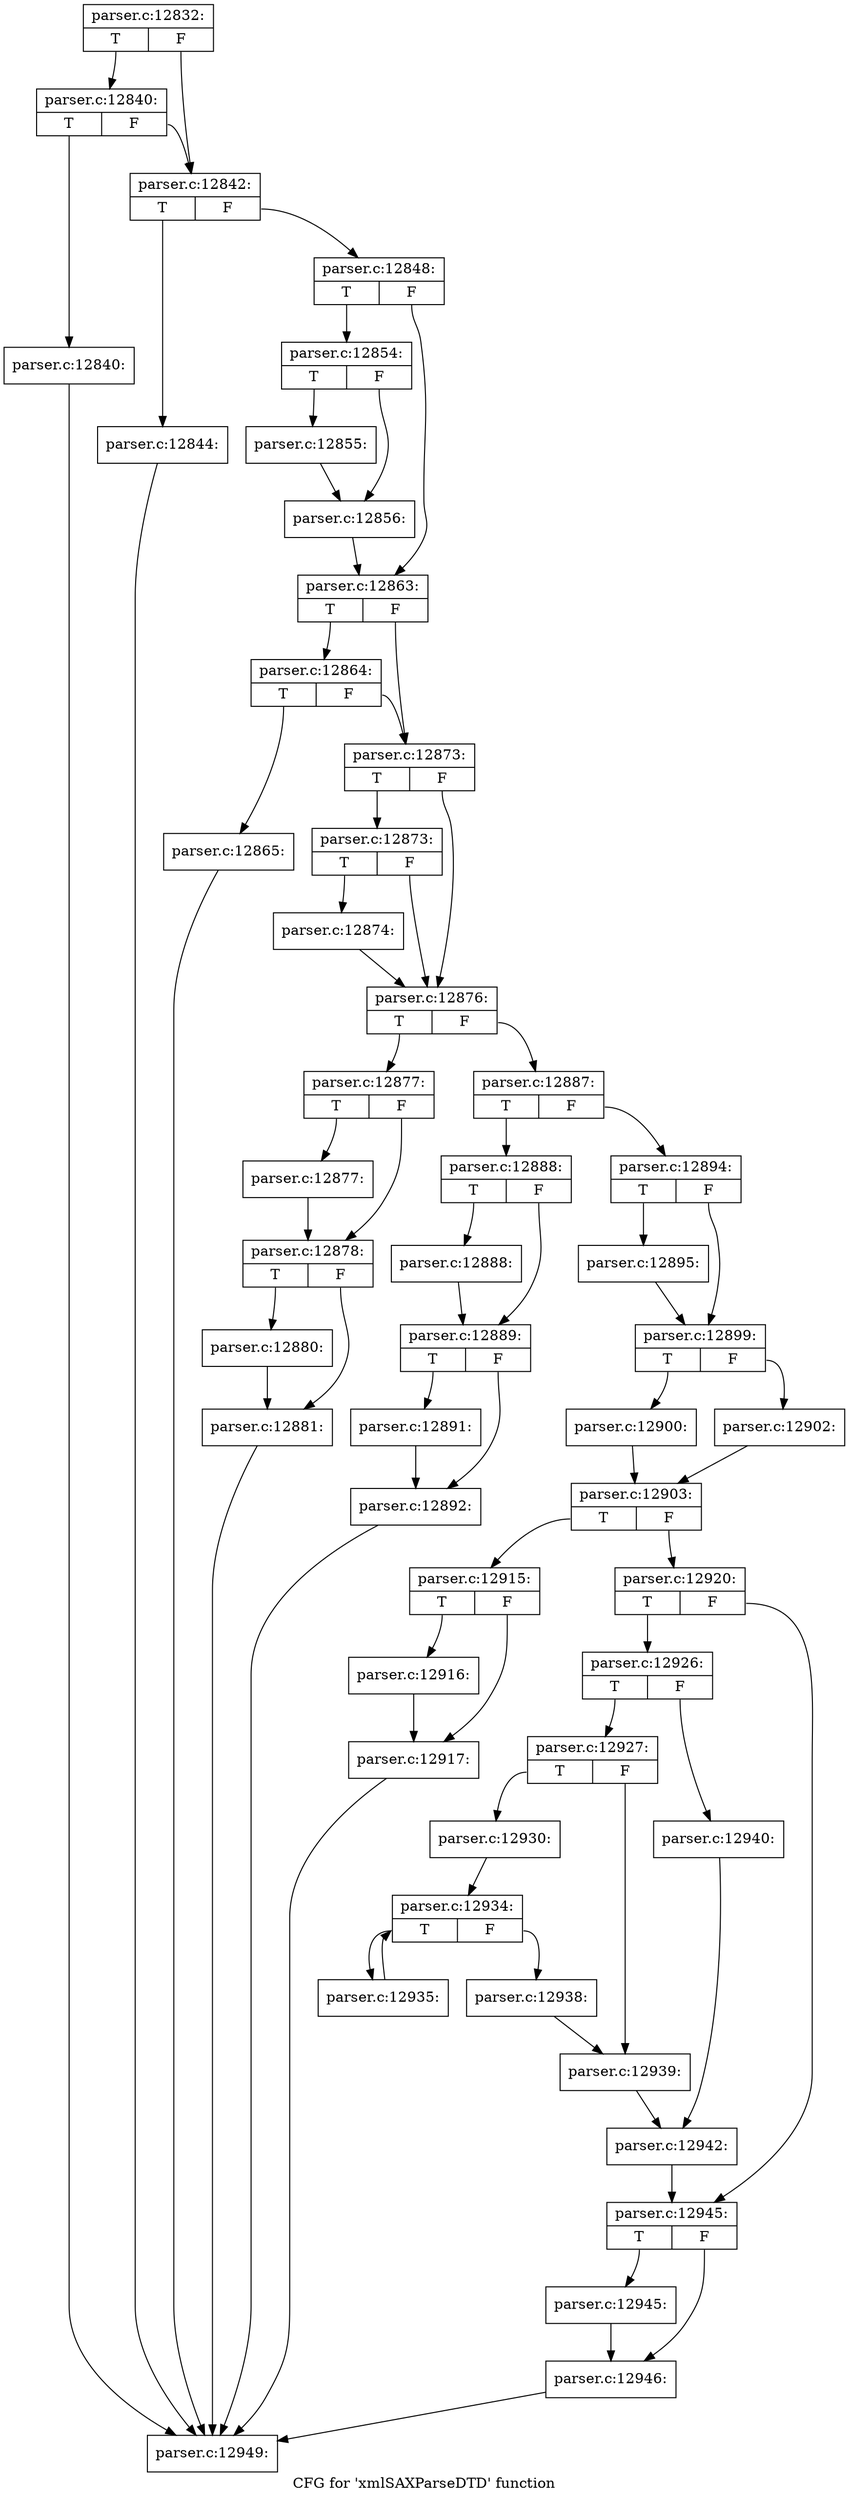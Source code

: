 digraph "CFG for 'xmlSAXParseDTD' function" {
	label="CFG for 'xmlSAXParseDTD' function";

	Node0x4947e70 [shape=record,label="{parser.c:12832:|{<s0>T|<s1>F}}"];
	Node0x4947e70:s0 -> Node0x4949ab0;
	Node0x4947e70:s1 -> Node0x4949a60;
	Node0x4949ab0 [shape=record,label="{parser.c:12840:|{<s0>T|<s1>F}}"];
	Node0x4949ab0:s0 -> Node0x4949a10;
	Node0x4949ab0:s1 -> Node0x4949a60;
	Node0x4949a10 [shape=record,label="{parser.c:12840:}"];
	Node0x4949a10 -> Node0x4930980;
	Node0x4949a60 [shape=record,label="{parser.c:12842:|{<s0>T|<s1>F}}"];
	Node0x4949a60:s0 -> Node0x494a2f0;
	Node0x4949a60:s1 -> Node0x494a340;
	Node0x494a2f0 [shape=record,label="{parser.c:12844:}"];
	Node0x494a2f0 -> Node0x4930980;
	Node0x494a340 [shape=record,label="{parser.c:12848:|{<s0>T|<s1>F}}"];
	Node0x494a340:s0 -> Node0x494ac00;
	Node0x494a340:s1 -> Node0x494ac50;
	Node0x494ac00 [shape=record,label="{parser.c:12854:|{<s0>T|<s1>F}}"];
	Node0x494ac00:s0 -> Node0x494b010;
	Node0x494ac00:s1 -> Node0x494b060;
	Node0x494b010 [shape=record,label="{parser.c:12855:}"];
	Node0x494b010 -> Node0x494b060;
	Node0x494b060 [shape=record,label="{parser.c:12856:}"];
	Node0x494b060 -> Node0x494ac50;
	Node0x494ac50 [shape=record,label="{parser.c:12863:|{<s0>T|<s1>F}}"];
	Node0x494ac50:s0 -> Node0x494c150;
	Node0x494ac50:s1 -> Node0x494c100;
	Node0x494c150 [shape=record,label="{parser.c:12864:|{<s0>T|<s1>F}}"];
	Node0x494c150:s0 -> Node0x494c0b0;
	Node0x494c150:s1 -> Node0x494c100;
	Node0x494c0b0 [shape=record,label="{parser.c:12865:}"];
	Node0x494c0b0 -> Node0x4930980;
	Node0x494c100 [shape=record,label="{parser.c:12873:|{<s0>T|<s1>F}}"];
	Node0x494c100:s0 -> Node0x494cad0;
	Node0x494c100:s1 -> Node0x494ca80;
	Node0x494cad0 [shape=record,label="{parser.c:12873:|{<s0>T|<s1>F}}"];
	Node0x494cad0:s0 -> Node0x494ca30;
	Node0x494cad0:s1 -> Node0x494ca80;
	Node0x494ca30 [shape=record,label="{parser.c:12874:}"];
	Node0x494ca30 -> Node0x494ca80;
	Node0x494ca80 [shape=record,label="{parser.c:12876:|{<s0>T|<s1>F}}"];
	Node0x494ca80:s0 -> Node0x494dbe0;
	Node0x494ca80:s1 -> Node0x494dc30;
	Node0x494dbe0 [shape=record,label="{parser.c:12877:|{<s0>T|<s1>F}}"];
	Node0x494dbe0:s0 -> Node0x494dff0;
	Node0x494dbe0:s1 -> Node0x494e040;
	Node0x494dff0 [shape=record,label="{parser.c:12877:}"];
	Node0x494dff0 -> Node0x494e040;
	Node0x494e040 [shape=record,label="{parser.c:12878:|{<s0>T|<s1>F}}"];
	Node0x494e040:s0 -> Node0x494e6f0;
	Node0x494e040:s1 -> Node0x494e740;
	Node0x494e6f0 [shape=record,label="{parser.c:12880:}"];
	Node0x494e6f0 -> Node0x494e740;
	Node0x494e740 [shape=record,label="{parser.c:12881:}"];
	Node0x494e740 -> Node0x4930980;
	Node0x494dc30 [shape=record,label="{parser.c:12887:|{<s0>T|<s1>F}}"];
	Node0x494dc30:s0 -> Node0x494ee40;
	Node0x494dc30:s1 -> Node0x494ee90;
	Node0x494ee40 [shape=record,label="{parser.c:12888:|{<s0>T|<s1>F}}"];
	Node0x494ee40:s0 -> Node0x494f3b0;
	Node0x494ee40:s1 -> Node0x494f400;
	Node0x494f3b0 [shape=record,label="{parser.c:12888:}"];
	Node0x494f3b0 -> Node0x494f400;
	Node0x494f400 [shape=record,label="{parser.c:12889:|{<s0>T|<s1>F}}"];
	Node0x494f400:s0 -> Node0x494fab0;
	Node0x494f400:s1 -> Node0x494fb00;
	Node0x494fab0 [shape=record,label="{parser.c:12891:}"];
	Node0x494fab0 -> Node0x494fb00;
	Node0x494fb00 [shape=record,label="{parser.c:12892:}"];
	Node0x494fb00 -> Node0x4930980;
	Node0x494ee90 [shape=record,label="{parser.c:12894:|{<s0>T|<s1>F}}"];
	Node0x494ee90:s0 -> Node0x4950200;
	Node0x494ee90:s1 -> Node0x4950250;
	Node0x4950200 [shape=record,label="{parser.c:12895:}"];
	Node0x4950200 -> Node0x4950250;
	Node0x4950250 [shape=record,label="{parser.c:12899:|{<s0>T|<s1>F}}"];
	Node0x4950250:s0 -> Node0x4951450;
	Node0x4950250:s1 -> Node0x49514f0;
	Node0x4951450 [shape=record,label="{parser.c:12900:}"];
	Node0x4951450 -> Node0x49514a0;
	Node0x49514f0 [shape=record,label="{parser.c:12902:}"];
	Node0x49514f0 -> Node0x49514a0;
	Node0x49514a0 [shape=record,label="{parser.c:12903:|{<s0>T|<s1>F}}"];
	Node0x49514a0:s0 -> Node0x49534b0;
	Node0x49514a0:s1 -> Node0x4953500;
	Node0x49534b0 [shape=record,label="{parser.c:12915:|{<s0>T|<s1>F}}"];
	Node0x49534b0:s0 -> Node0x4953b20;
	Node0x49534b0:s1 -> Node0x4953b70;
	Node0x4953b20 [shape=record,label="{parser.c:12916:}"];
	Node0x4953b20 -> Node0x4953b70;
	Node0x4953b70 [shape=record,label="{parser.c:12917:}"];
	Node0x4953b70 -> Node0x4930980;
	Node0x4953500 [shape=record,label="{parser.c:12920:|{<s0>T|<s1>F}}"];
	Node0x4953500:s0 -> Node0x49551e0;
	Node0x4953500:s1 -> Node0x4955230;
	Node0x49551e0 [shape=record,label="{parser.c:12926:|{<s0>T|<s1>F}}"];
	Node0x49551e0:s0 -> Node0x4955720;
	Node0x49551e0:s1 -> Node0x49557c0;
	Node0x4955720 [shape=record,label="{parser.c:12927:|{<s0>T|<s1>F}}"];
	Node0x4955720:s0 -> Node0x49562d0;
	Node0x4955720:s1 -> Node0x4956320;
	Node0x49562d0 [shape=record,label="{parser.c:12930:}"];
	Node0x49562d0 -> Node0x4956d50;
	Node0x4956d50 [shape=record,label="{parser.c:12934:|{<s0>T|<s1>F}}"];
	Node0x4956d50:s0 -> Node0x49571b0;
	Node0x4956d50:s1 -> Node0x4956f70;
	Node0x49571b0 [shape=record,label="{parser.c:12935:}"];
	Node0x49571b0 -> Node0x4956d50;
	Node0x4956f70 [shape=record,label="{parser.c:12938:}"];
	Node0x4956f70 -> Node0x4956320;
	Node0x4956320 [shape=record,label="{parser.c:12939:}"];
	Node0x4956320 -> Node0x4955770;
	Node0x49557c0 [shape=record,label="{parser.c:12940:}"];
	Node0x49557c0 -> Node0x4955770;
	Node0x4955770 [shape=record,label="{parser.c:12942:}"];
	Node0x4955770 -> Node0x4955230;
	Node0x4955230 [shape=record,label="{parser.c:12945:|{<s0>T|<s1>F}}"];
	Node0x4955230:s0 -> Node0x49581d0;
	Node0x4955230:s1 -> Node0x4958220;
	Node0x49581d0 [shape=record,label="{parser.c:12945:}"];
	Node0x49581d0 -> Node0x4958220;
	Node0x4958220 [shape=record,label="{parser.c:12946:}"];
	Node0x4958220 -> Node0x4930980;
	Node0x4930980 [shape=record,label="{parser.c:12949:}"];
}
